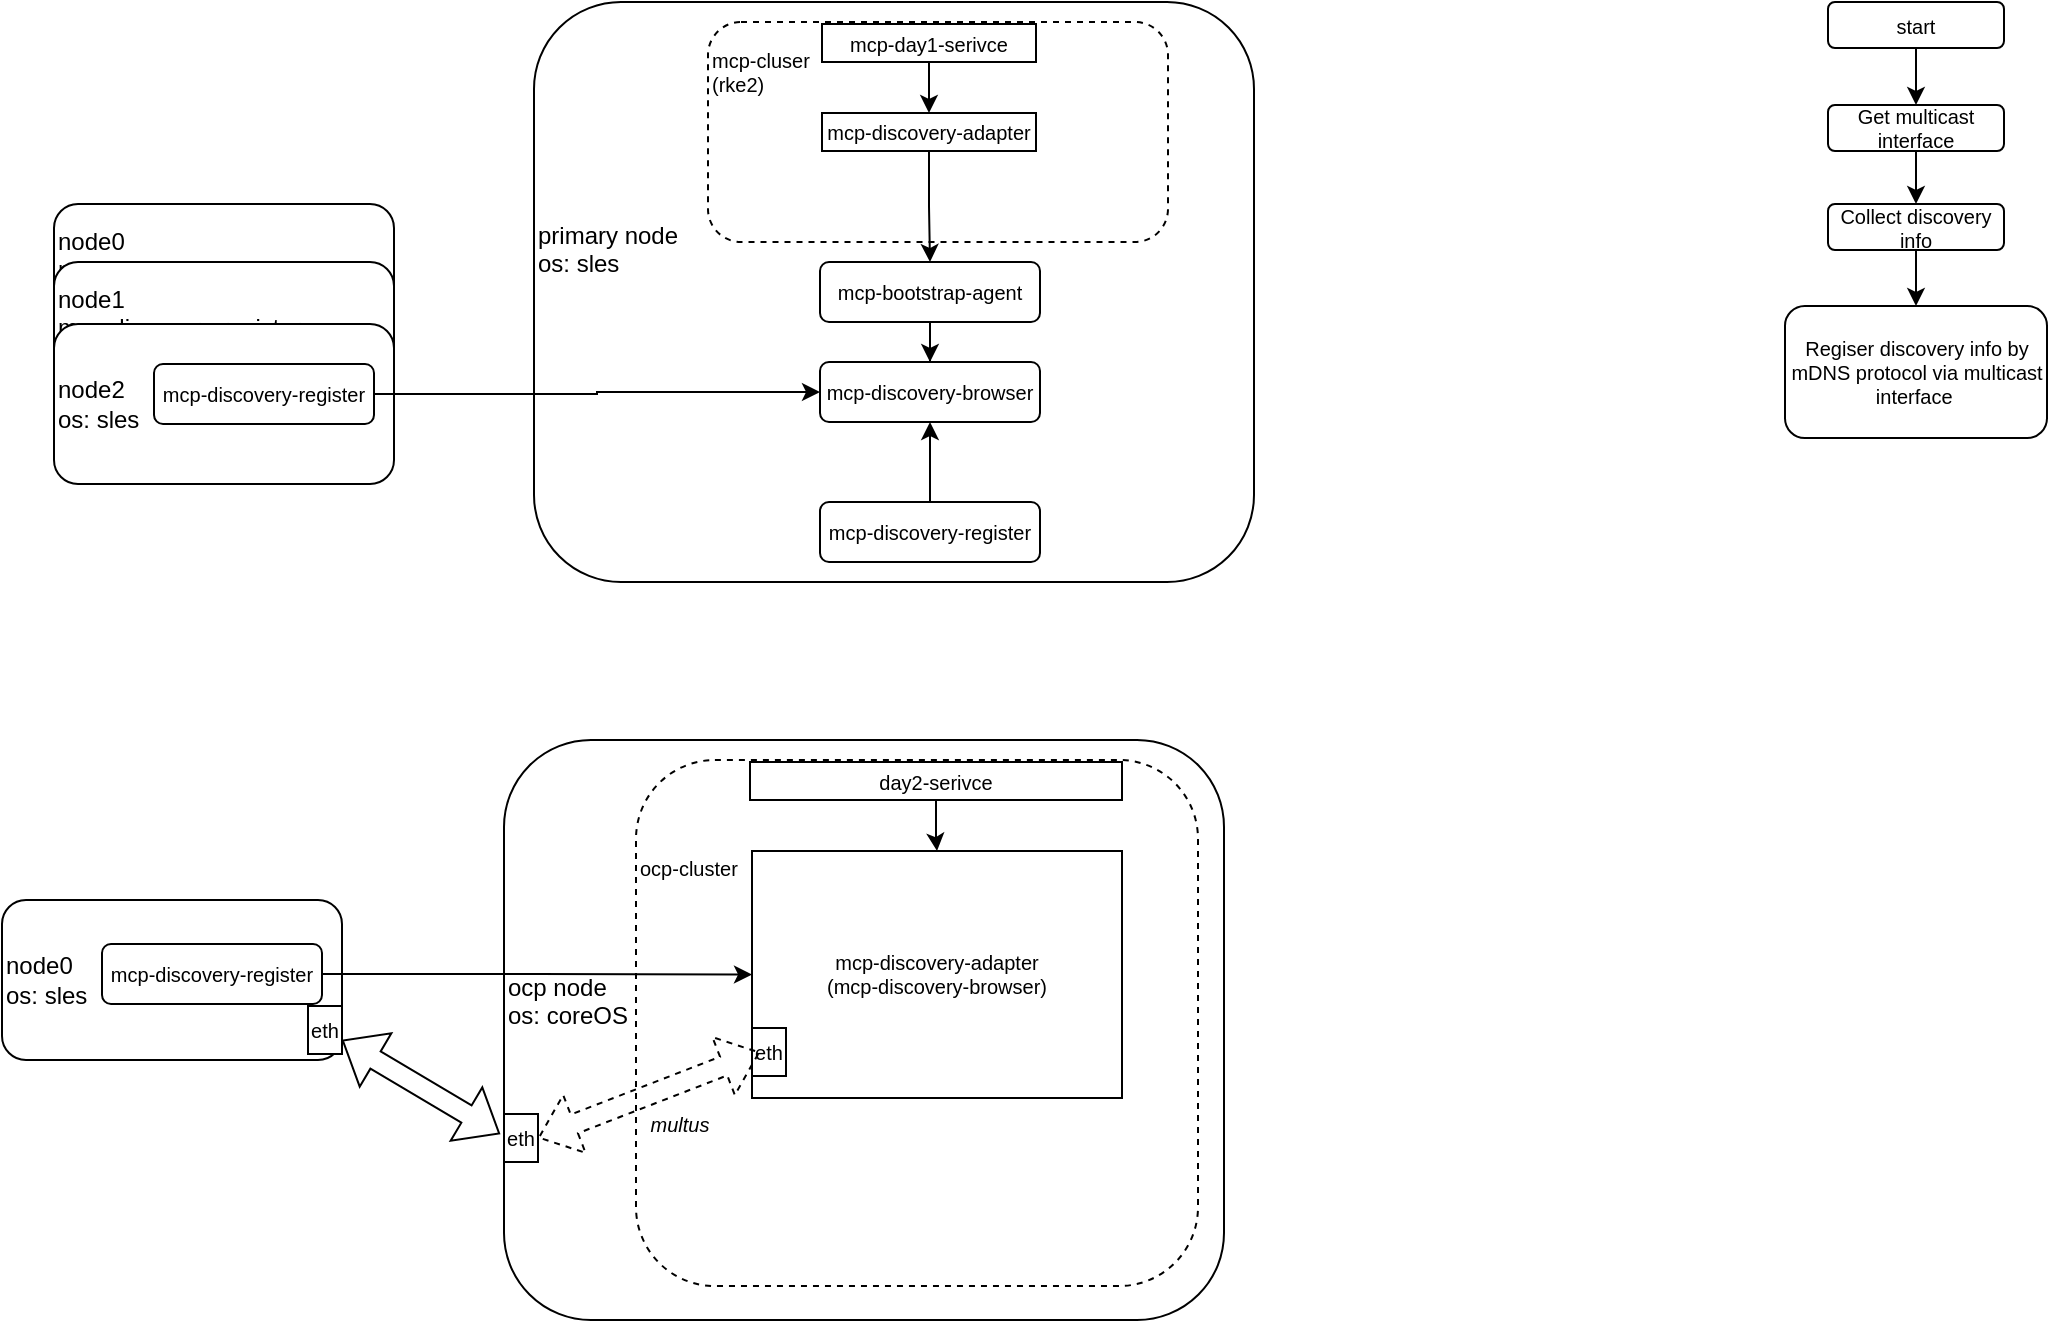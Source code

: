<mxfile version="20.8.3" type="github">
  <diagram id="JAI4023TARQraNgQVTQf" name="Page-1">
    <mxGraphModel dx="477" dy="261" grid="0" gridSize="10" guides="1" tooltips="1" connect="1" arrows="1" fold="1" page="1" pageScale="1" pageWidth="3300" pageHeight="4681" math="0" shadow="0">
      <root>
        <mxCell id="0" />
        <mxCell id="1" parent="0" />
        <mxCell id="Mai_8PukD8vyJlD9m-7o-1" value="node0&lt;br&gt;mcp-discovery-register&lt;br&gt;os: sles&lt;br&gt;&lt;br&gt;" style="rounded=1;whiteSpace=wrap;html=1;align=left;" vertex="1" parent="1">
          <mxGeometry x="110" y="221" width="170" height="80" as="geometry" />
        </mxCell>
        <mxCell id="Mai_8PukD8vyJlD9m-7o-3" value="node1&lt;br&gt;mcp-discovery-register&lt;br&gt;os: sle&lt;br&gt;s" style="rounded=1;whiteSpace=wrap;html=1;align=left;" vertex="1" parent="1">
          <mxGeometry x="110" y="250" width="170" height="80" as="geometry" />
        </mxCell>
        <mxCell id="Mai_8PukD8vyJlD9m-7o-4" value="node2&lt;br&gt;os: sles" style="rounded=1;whiteSpace=wrap;html=1;align=left;" vertex="1" parent="1">
          <mxGeometry x="110" y="281" width="170" height="80" as="geometry" />
        </mxCell>
        <mxCell id="Mai_8PukD8vyJlD9m-7o-5" value="primary node&lt;br&gt;os: sles&lt;br&gt;&lt;br&gt;&lt;br&gt;&lt;br&gt;" style="rounded=1;whiteSpace=wrap;html=1;align=left;" vertex="1" parent="1">
          <mxGeometry x="350" y="120" width="360" height="290" as="geometry" />
        </mxCell>
        <mxCell id="Mai_8PukD8vyJlD9m-7o-9" value="" style="edgeStyle=orthogonalEdgeStyle;rounded=0;orthogonalLoop=1;jettySize=auto;html=1;fontSize=10;entryX=0;entryY=0.5;entryDx=0;entryDy=0;" edge="1" parent="1" source="Mai_8PukD8vyJlD9m-7o-7" target="Mai_8PukD8vyJlD9m-7o-12">
          <mxGeometry relative="1" as="geometry">
            <mxPoint x="405" y="320" as="targetPoint" />
          </mxGeometry>
        </mxCell>
        <mxCell id="Mai_8PukD8vyJlD9m-7o-7" value="&lt;span style=&quot;text-align: left;&quot;&gt;&lt;font style=&quot;font-size: 10px;&quot;&gt;mcp-discovery-register&lt;/font&gt;&lt;/span&gt;" style="rounded=1;whiteSpace=wrap;html=1;" vertex="1" parent="1">
          <mxGeometry x="160" y="301" width="110" height="30" as="geometry" />
        </mxCell>
        <mxCell id="Mai_8PukD8vyJlD9m-7o-20" style="edgeStyle=orthogonalEdgeStyle;rounded=0;orthogonalLoop=1;jettySize=auto;html=1;entryX=0.5;entryY=1;entryDx=0;entryDy=0;fontSize=10;" edge="1" parent="1" source="Mai_8PukD8vyJlD9m-7o-11" target="Mai_8PukD8vyJlD9m-7o-12">
          <mxGeometry relative="1" as="geometry" />
        </mxCell>
        <mxCell id="Mai_8PukD8vyJlD9m-7o-11" value="&lt;span style=&quot;text-align: left;&quot;&gt;&lt;font style=&quot;font-size: 10px;&quot;&gt;mcp-discovery-register&lt;/font&gt;&lt;/span&gt;" style="rounded=1;whiteSpace=wrap;html=1;" vertex="1" parent="1">
          <mxGeometry x="493" y="370" width="110" height="30" as="geometry" />
        </mxCell>
        <mxCell id="Mai_8PukD8vyJlD9m-7o-12" value="&lt;span style=&quot;text-align: left;&quot;&gt;&lt;font style=&quot;font-size: 10px;&quot;&gt;mcp-discovery-browser&lt;/font&gt;&lt;/span&gt;" style="rounded=1;whiteSpace=wrap;html=1;" vertex="1" parent="1">
          <mxGeometry x="493" y="300" width="110" height="30" as="geometry" />
        </mxCell>
        <mxCell id="Mai_8PukD8vyJlD9m-7o-23" style="edgeStyle=orthogonalEdgeStyle;rounded=0;orthogonalLoop=1;jettySize=auto;html=1;entryX=0.5;entryY=0;entryDx=0;entryDy=0;fontSize=10;" edge="1" parent="1" source="Mai_8PukD8vyJlD9m-7o-13" target="Mai_8PukD8vyJlD9m-7o-12">
          <mxGeometry relative="1" as="geometry" />
        </mxCell>
        <mxCell id="Mai_8PukD8vyJlD9m-7o-13" value="&lt;span style=&quot;text-align: left;&quot;&gt;&lt;font style=&quot;font-size: 10px;&quot;&gt;mcp-bootstrap-agent&lt;/font&gt;&lt;/span&gt;" style="rounded=1;whiteSpace=wrap;html=1;" vertex="1" parent="1">
          <mxGeometry x="493" y="250" width="110" height="30" as="geometry" />
        </mxCell>
        <mxCell id="Mai_8PukD8vyJlD9m-7o-17" value="mcp-cluser&lt;br&gt;(rke2)&lt;br&gt;&lt;br&gt;&lt;br&gt;&lt;br&gt;&lt;br&gt;&lt;br&gt;" style="rounded=1;whiteSpace=wrap;html=1;fontSize=10;align=left;dashed=1;" vertex="1" parent="1">
          <mxGeometry x="437" y="130" width="230" height="110" as="geometry" />
        </mxCell>
        <mxCell id="Mai_8PukD8vyJlD9m-7o-26" style="edgeStyle=orthogonalEdgeStyle;rounded=0;orthogonalLoop=1;jettySize=auto;html=1;entryX=0.5;entryY=0;entryDx=0;entryDy=0;fontSize=10;" edge="1" parent="1" source="Mai_8PukD8vyJlD9m-7o-18" target="Mai_8PukD8vyJlD9m-7o-13">
          <mxGeometry relative="1" as="geometry" />
        </mxCell>
        <mxCell id="Mai_8PukD8vyJlD9m-7o-18" value="mcp-discovery-adapter" style="rounded=0;whiteSpace=wrap;html=1;fontSize=10;" vertex="1" parent="1">
          <mxGeometry x="494" y="175.5" width="107" height="19" as="geometry" />
        </mxCell>
        <mxCell id="Mai_8PukD8vyJlD9m-7o-25" style="edgeStyle=orthogonalEdgeStyle;rounded=0;orthogonalLoop=1;jettySize=auto;html=1;fontSize=10;" edge="1" parent="1" source="Mai_8PukD8vyJlD9m-7o-19" target="Mai_8PukD8vyJlD9m-7o-18">
          <mxGeometry relative="1" as="geometry" />
        </mxCell>
        <mxCell id="Mai_8PukD8vyJlD9m-7o-19" value="mcp-day1-serivce" style="rounded=0;whiteSpace=wrap;html=1;fontSize=10;" vertex="1" parent="1">
          <mxGeometry x="494" y="131" width="107" height="19" as="geometry" />
        </mxCell>
        <mxCell id="Mai_8PukD8vyJlD9m-7o-29" value="node0&lt;br&gt;os: sles" style="rounded=1;whiteSpace=wrap;html=1;align=left;" vertex="1" parent="1">
          <mxGeometry x="84" y="569" width="170" height="80" as="geometry" />
        </mxCell>
        <mxCell id="Mai_8PukD8vyJlD9m-7o-30" value="ocp node&lt;br&gt;os: coreOS&lt;br&gt;&lt;br&gt;&lt;br&gt;" style="rounded=1;whiteSpace=wrap;html=1;align=left;" vertex="1" parent="1">
          <mxGeometry x="335" y="489" width="360" height="290" as="geometry" />
        </mxCell>
        <mxCell id="Mai_8PukD8vyJlD9m-7o-32" value="&lt;span style=&quot;text-align: left;&quot;&gt;&lt;font style=&quot;font-size: 10px;&quot;&gt;mcp-discovery-register&lt;/font&gt;&lt;/span&gt;" style="rounded=1;whiteSpace=wrap;html=1;" vertex="1" parent="1">
          <mxGeometry x="134" y="591" width="110" height="30" as="geometry" />
        </mxCell>
        <mxCell id="Mai_8PukD8vyJlD9m-7o-38" value="ocp-cluster&lt;br&gt;&lt;br&gt;&lt;br&gt;&lt;br&gt;&lt;br&gt;&lt;br&gt;&lt;br&gt;&lt;br&gt;&lt;br&gt;&lt;br&gt;&lt;br&gt;&lt;br&gt;&lt;br&gt;&lt;br&gt;" style="rounded=1;whiteSpace=wrap;html=1;fontSize=10;align=left;dashed=1;" vertex="1" parent="1">
          <mxGeometry x="401" y="499" width="281" height="263" as="geometry" />
        </mxCell>
        <mxCell id="Mai_8PukD8vyJlD9m-7o-40" value="mcp-discovery-adapter&lt;br&gt;(mcp-discovery-browser)" style="rounded=0;whiteSpace=wrap;html=1;fontSize=10;" vertex="1" parent="1">
          <mxGeometry x="459" y="544.5" width="185" height="123.5" as="geometry" />
        </mxCell>
        <mxCell id="Mai_8PukD8vyJlD9m-7o-41" style="edgeStyle=orthogonalEdgeStyle;rounded=0;orthogonalLoop=1;jettySize=auto;html=1;fontSize=10;" edge="1" parent="1" source="Mai_8PukD8vyJlD9m-7o-42" target="Mai_8PukD8vyJlD9m-7o-40">
          <mxGeometry relative="1" as="geometry" />
        </mxCell>
        <mxCell id="Mai_8PukD8vyJlD9m-7o-42" value="day2-serivce" style="rounded=0;whiteSpace=wrap;html=1;fontSize=10;" vertex="1" parent="1">
          <mxGeometry x="458" y="500" width="186" height="19" as="geometry" />
        </mxCell>
        <mxCell id="Mai_8PukD8vyJlD9m-7o-46" style="edgeStyle=orthogonalEdgeStyle;rounded=0;orthogonalLoop=1;jettySize=auto;html=1;entryX=0;entryY=0.5;entryDx=0;entryDy=0;fontSize=10;" edge="1" parent="1" source="Mai_8PukD8vyJlD9m-7o-32" target="Mai_8PukD8vyJlD9m-7o-40">
          <mxGeometry relative="1" as="geometry" />
        </mxCell>
        <mxCell id="Mai_8PukD8vyJlD9m-7o-47" value="eth" style="rounded=0;whiteSpace=wrap;html=1;fontSize=10;" vertex="1" parent="1">
          <mxGeometry x="459" y="633" width="17" height="24" as="geometry" />
        </mxCell>
        <mxCell id="Mai_8PukD8vyJlD9m-7o-48" value="eth" style="rounded=0;whiteSpace=wrap;html=1;fontSize=10;" vertex="1" parent="1">
          <mxGeometry x="335" y="676" width="17" height="24" as="geometry" />
        </mxCell>
        <mxCell id="Mai_8PukD8vyJlD9m-7o-49" value="eth" style="rounded=0;whiteSpace=wrap;html=1;fontSize=10;" vertex="1" parent="1">
          <mxGeometry x="237" y="622" width="17" height="24" as="geometry" />
        </mxCell>
        <mxCell id="Mai_8PukD8vyJlD9m-7o-51" value="" style="shape=flexArrow;endArrow=classic;startArrow=classic;html=1;rounded=0;fontSize=10;" edge="1" parent="1" source="Mai_8PukD8vyJlD9m-7o-49">
          <mxGeometry width="100" height="100" relative="1" as="geometry">
            <mxPoint x="233" y="786" as="sourcePoint" />
            <mxPoint x="333" y="686" as="targetPoint" />
          </mxGeometry>
        </mxCell>
        <mxCell id="Mai_8PukD8vyJlD9m-7o-50" value="" style="shape=flexArrow;endArrow=classic;startArrow=classic;html=1;rounded=0;fontSize=10;exitX=1;exitY=0.5;exitDx=0;exitDy=0;dashed=1;" edge="1" parent="1" source="Mai_8PukD8vyJlD9m-7o-48">
          <mxGeometry width="100" height="100" relative="1" as="geometry">
            <mxPoint x="363" y="745" as="sourcePoint" />
            <mxPoint x="463" y="645" as="targetPoint" />
          </mxGeometry>
        </mxCell>
        <mxCell id="Mai_8PukD8vyJlD9m-7o-60" value="&lt;i&gt;multus&lt;/i&gt;" style="text;html=1;strokeColor=none;fillColor=none;align=center;verticalAlign=middle;whiteSpace=wrap;rounded=0;fontSize=10;" vertex="1" parent="1">
          <mxGeometry x="393" y="666" width="60" height="30" as="geometry" />
        </mxCell>
        <mxCell id="Mai_8PukD8vyJlD9m-7o-69" value="" style="edgeStyle=orthogonalEdgeStyle;rounded=0;orthogonalLoop=1;jettySize=auto;html=1;fontSize=10;" edge="1" parent="1" source="Mai_8PukD8vyJlD9m-7o-63" target="Mai_8PukD8vyJlD9m-7o-68">
          <mxGeometry relative="1" as="geometry" />
        </mxCell>
        <mxCell id="Mai_8PukD8vyJlD9m-7o-63" value="start" style="rounded=1;whiteSpace=wrap;html=1;fontSize=10;" vertex="1" parent="1">
          <mxGeometry x="997" y="120" width="88" height="23" as="geometry" />
        </mxCell>
        <mxCell id="Mai_8PukD8vyJlD9m-7o-71" value="" style="edgeStyle=orthogonalEdgeStyle;rounded=0;orthogonalLoop=1;jettySize=auto;html=1;fontSize=10;" edge="1" parent="1" source="Mai_8PukD8vyJlD9m-7o-68" target="Mai_8PukD8vyJlD9m-7o-70">
          <mxGeometry relative="1" as="geometry" />
        </mxCell>
        <mxCell id="Mai_8PukD8vyJlD9m-7o-68" value="Get multicast interface" style="rounded=1;whiteSpace=wrap;html=1;fontSize=10;" vertex="1" parent="1">
          <mxGeometry x="997" y="171.5" width="88" height="23" as="geometry" />
        </mxCell>
        <mxCell id="Mai_8PukD8vyJlD9m-7o-73" value="" style="edgeStyle=orthogonalEdgeStyle;rounded=0;orthogonalLoop=1;jettySize=auto;html=1;fontSize=10;" edge="1" parent="1" source="Mai_8PukD8vyJlD9m-7o-70" target="Mai_8PukD8vyJlD9m-7o-72">
          <mxGeometry relative="1" as="geometry" />
        </mxCell>
        <mxCell id="Mai_8PukD8vyJlD9m-7o-70" value="Collect discovery info" style="rounded=1;whiteSpace=wrap;html=1;fontSize=10;" vertex="1" parent="1">
          <mxGeometry x="997" y="221" width="88" height="23" as="geometry" />
        </mxCell>
        <mxCell id="Mai_8PukD8vyJlD9m-7o-72" value="Regiser discovery info by mDNS protocol via multicast interface&amp;nbsp;" style="rounded=1;whiteSpace=wrap;html=1;fontSize=10;" vertex="1" parent="1">
          <mxGeometry x="975.5" y="272" width="131" height="66" as="geometry" />
        </mxCell>
      </root>
    </mxGraphModel>
  </diagram>
</mxfile>
